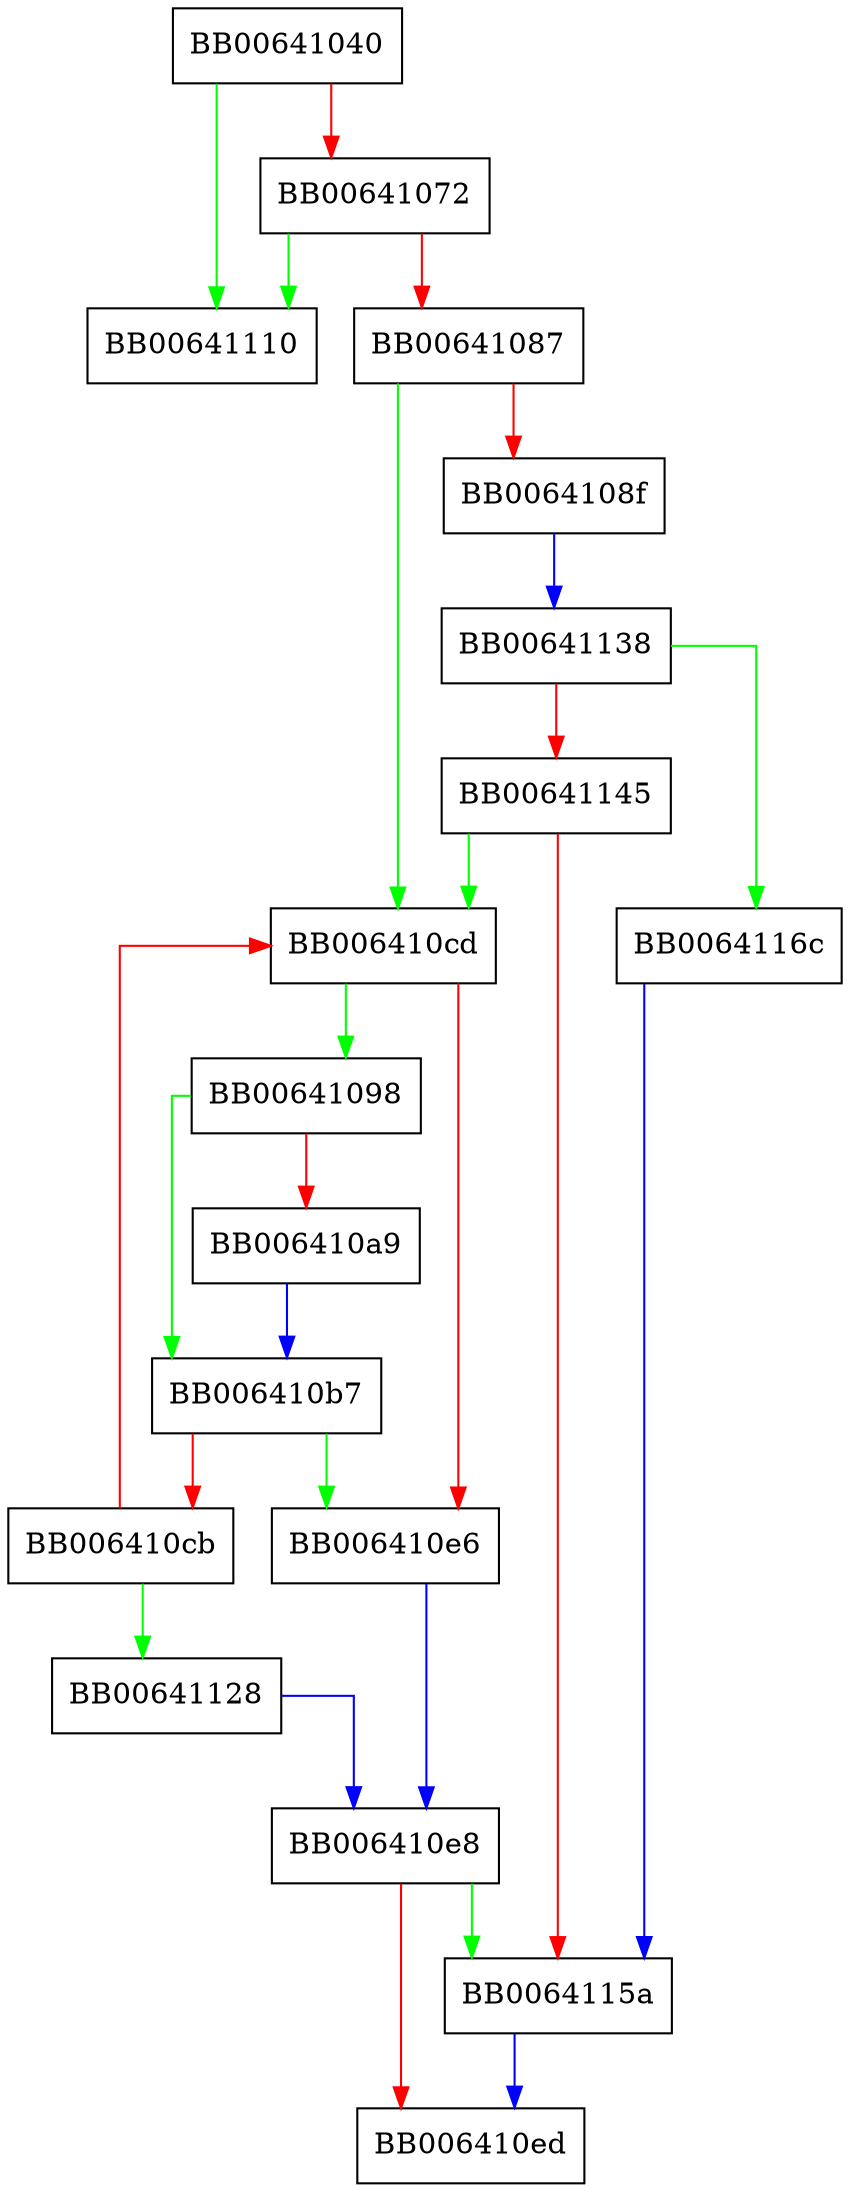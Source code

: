 digraph ossl_rsa_sp800_56b_generate_key {
  node [shape="box"];
  graph [splines=ortho];
  BB00641040 -> BB00641110 [color="green"];
  BB00641040 -> BB00641072 [color="red"];
  BB00641072 -> BB00641110 [color="green"];
  BB00641072 -> BB00641087 [color="red"];
  BB00641087 -> BB006410cd [color="green"];
  BB00641087 -> BB0064108f [color="red"];
  BB0064108f -> BB00641138 [color="blue"];
  BB00641098 -> BB006410b7 [color="green"];
  BB00641098 -> BB006410a9 [color="red"];
  BB006410a9 -> BB006410b7 [color="blue"];
  BB006410b7 -> BB006410e6 [color="green"];
  BB006410b7 -> BB006410cb [color="red"];
  BB006410cb -> BB00641128 [color="green"];
  BB006410cb -> BB006410cd [color="red"];
  BB006410cd -> BB00641098 [color="green"];
  BB006410cd -> BB006410e6 [color="red"];
  BB006410e6 -> BB006410e8 [color="blue"];
  BB006410e8 -> BB0064115a [color="green"];
  BB006410e8 -> BB006410ed [color="red"];
  BB00641128 -> BB006410e8 [color="blue"];
  BB00641138 -> BB0064116c [color="green"];
  BB00641138 -> BB00641145 [color="red"];
  BB00641145 -> BB006410cd [color="green"];
  BB00641145 -> BB0064115a [color="red"];
  BB0064115a -> BB006410ed [color="blue"];
  BB0064116c -> BB0064115a [color="blue"];
}
